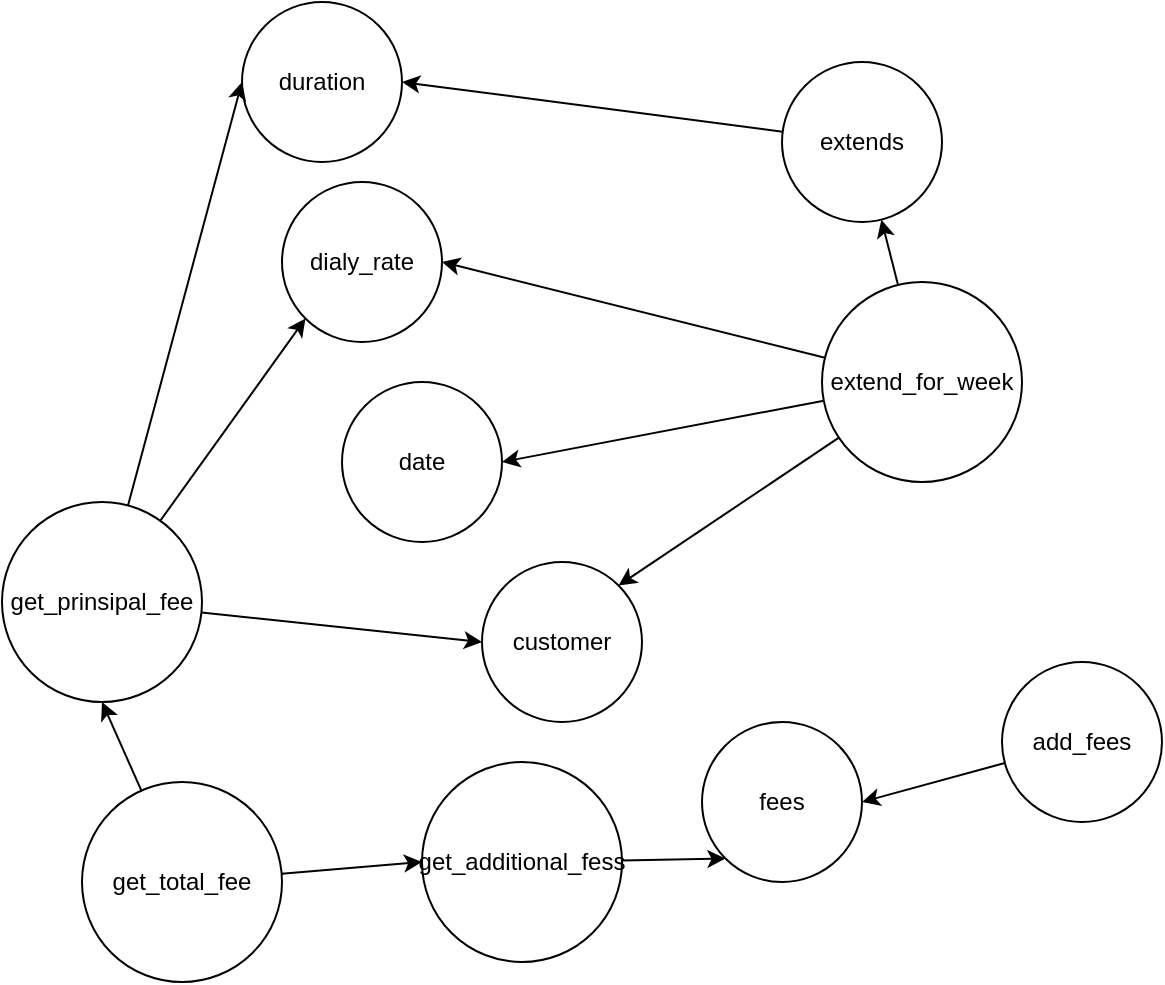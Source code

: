 <mxfile>
    <diagram id="piAiBQHbQRLMzrQwYG6t" name="Page-1">
        <mxGraphModel dx="1080" dy="540" grid="1" gridSize="10" guides="1" tooltips="1" connect="1" arrows="1" fold="1" page="1" pageScale="1" pageWidth="850" pageHeight="1100" math="0" shadow="0">
            <root>
                <mxCell id="0"/>
                <mxCell id="1" parent="0"/>
                <mxCell id="2" value="duration" style="ellipse;whiteSpace=wrap;html=1;aspect=fixed;" parent="1" vertex="1">
                    <mxGeometry x="150" y="50" width="80" height="80" as="geometry"/>
                </mxCell>
                <mxCell id="3" value="date" style="ellipse;whiteSpace=wrap;html=1;aspect=fixed;" parent="1" vertex="1">
                    <mxGeometry x="200" y="240" width="80" height="80" as="geometry"/>
                </mxCell>
                <mxCell id="4" value="dialy_rate" style="ellipse;whiteSpace=wrap;html=1;aspect=fixed;" parent="1" vertex="1">
                    <mxGeometry x="170" y="140" width="80" height="80" as="geometry"/>
                </mxCell>
                <mxCell id="5" value="customer" style="ellipse;whiteSpace=wrap;html=1;aspect=fixed;" parent="1" vertex="1">
                    <mxGeometry x="270" y="330" width="80" height="80" as="geometry"/>
                </mxCell>
                <mxCell id="6" value="fees" style="ellipse;whiteSpace=wrap;html=1;aspect=fixed;" parent="1" vertex="1">
                    <mxGeometry x="380" y="410" width="80" height="80" as="geometry"/>
                </mxCell>
                <mxCell id="8" style="edgeStyle=none;html=1;entryX=1;entryY=0.5;entryDx=0;entryDy=0;" parent="1" source="7" target="2" edge="1">
                    <mxGeometry relative="1" as="geometry"/>
                </mxCell>
                <mxCell id="7" value="extends" style="ellipse;whiteSpace=wrap;html=1;aspect=fixed;" parent="1" vertex="1">
                    <mxGeometry x="420" y="80" width="80" height="80" as="geometry"/>
                </mxCell>
                <mxCell id="10" style="edgeStyle=none;html=1;" edge="1" parent="1" source="9" target="7">
                    <mxGeometry relative="1" as="geometry"/>
                </mxCell>
                <mxCell id="11" style="edgeStyle=none;html=1;entryX=1;entryY=0.5;entryDx=0;entryDy=0;" edge="1" parent="1" source="9" target="4">
                    <mxGeometry relative="1" as="geometry"/>
                </mxCell>
                <mxCell id="12" style="edgeStyle=none;html=1;entryX=1;entryY=0.5;entryDx=0;entryDy=0;" edge="1" parent="1" source="9" target="3">
                    <mxGeometry relative="1" as="geometry"/>
                </mxCell>
                <mxCell id="13" style="edgeStyle=none;html=1;entryX=1;entryY=0;entryDx=0;entryDy=0;" edge="1" parent="1" source="9" target="5">
                    <mxGeometry relative="1" as="geometry"/>
                </mxCell>
                <mxCell id="9" value="extend_for_week" style="ellipse;whiteSpace=wrap;html=1;aspect=fixed;" vertex="1" parent="1">
                    <mxGeometry x="440" y="190" width="100" height="100" as="geometry"/>
                </mxCell>
                <mxCell id="15" style="edgeStyle=none;html=1;entryX=0;entryY=0.5;entryDx=0;entryDy=0;" edge="1" parent="1" source="14" target="2">
                    <mxGeometry relative="1" as="geometry"/>
                </mxCell>
                <mxCell id="16" style="edgeStyle=none;html=1;entryX=0;entryY=1;entryDx=0;entryDy=0;" edge="1" parent="1" source="14" target="4">
                    <mxGeometry relative="1" as="geometry"/>
                </mxCell>
                <mxCell id="17" style="edgeStyle=none;html=1;entryX=0;entryY=0.5;entryDx=0;entryDy=0;" edge="1" parent="1" source="14" target="5">
                    <mxGeometry relative="1" as="geometry"/>
                </mxCell>
                <mxCell id="14" value="get_prinsipal_fee" style="ellipse;whiteSpace=wrap;html=1;aspect=fixed;" vertex="1" parent="1">
                    <mxGeometry x="30" y="300" width="100" height="100" as="geometry"/>
                </mxCell>
                <mxCell id="24" style="edgeStyle=none;html=1;entryX=0.5;entryY=1;entryDx=0;entryDy=0;" edge="1" parent="1" source="19" target="14">
                    <mxGeometry relative="1" as="geometry"/>
                </mxCell>
                <mxCell id="25" style="edgeStyle=none;html=1;entryX=0;entryY=0.5;entryDx=0;entryDy=0;" edge="1" parent="1" source="19" target="20">
                    <mxGeometry relative="1" as="geometry"/>
                </mxCell>
                <mxCell id="19" value="get_total_fee" style="ellipse;whiteSpace=wrap;html=1;aspect=fixed;" vertex="1" parent="1">
                    <mxGeometry x="70" y="440" width="100" height="100" as="geometry"/>
                </mxCell>
                <mxCell id="23" style="edgeStyle=none;html=1;entryX=0;entryY=1;entryDx=0;entryDy=0;" edge="1" parent="1" source="20" target="6">
                    <mxGeometry relative="1" as="geometry"/>
                </mxCell>
                <mxCell id="20" value="get_additional_fess" style="ellipse;whiteSpace=wrap;html=1;aspect=fixed;" vertex="1" parent="1">
                    <mxGeometry x="240" y="430" width="100" height="100" as="geometry"/>
                </mxCell>
                <mxCell id="22" style="edgeStyle=none;html=1;entryX=1;entryY=0.5;entryDx=0;entryDy=0;" edge="1" parent="1" source="21" target="6">
                    <mxGeometry relative="1" as="geometry"/>
                </mxCell>
                <mxCell id="21" value="add_fees" style="ellipse;whiteSpace=wrap;html=1;aspect=fixed;" vertex="1" parent="1">
                    <mxGeometry x="530" y="380" width="80" height="80" as="geometry"/>
                </mxCell>
            </root>
        </mxGraphModel>
    </diagram>
</mxfile>